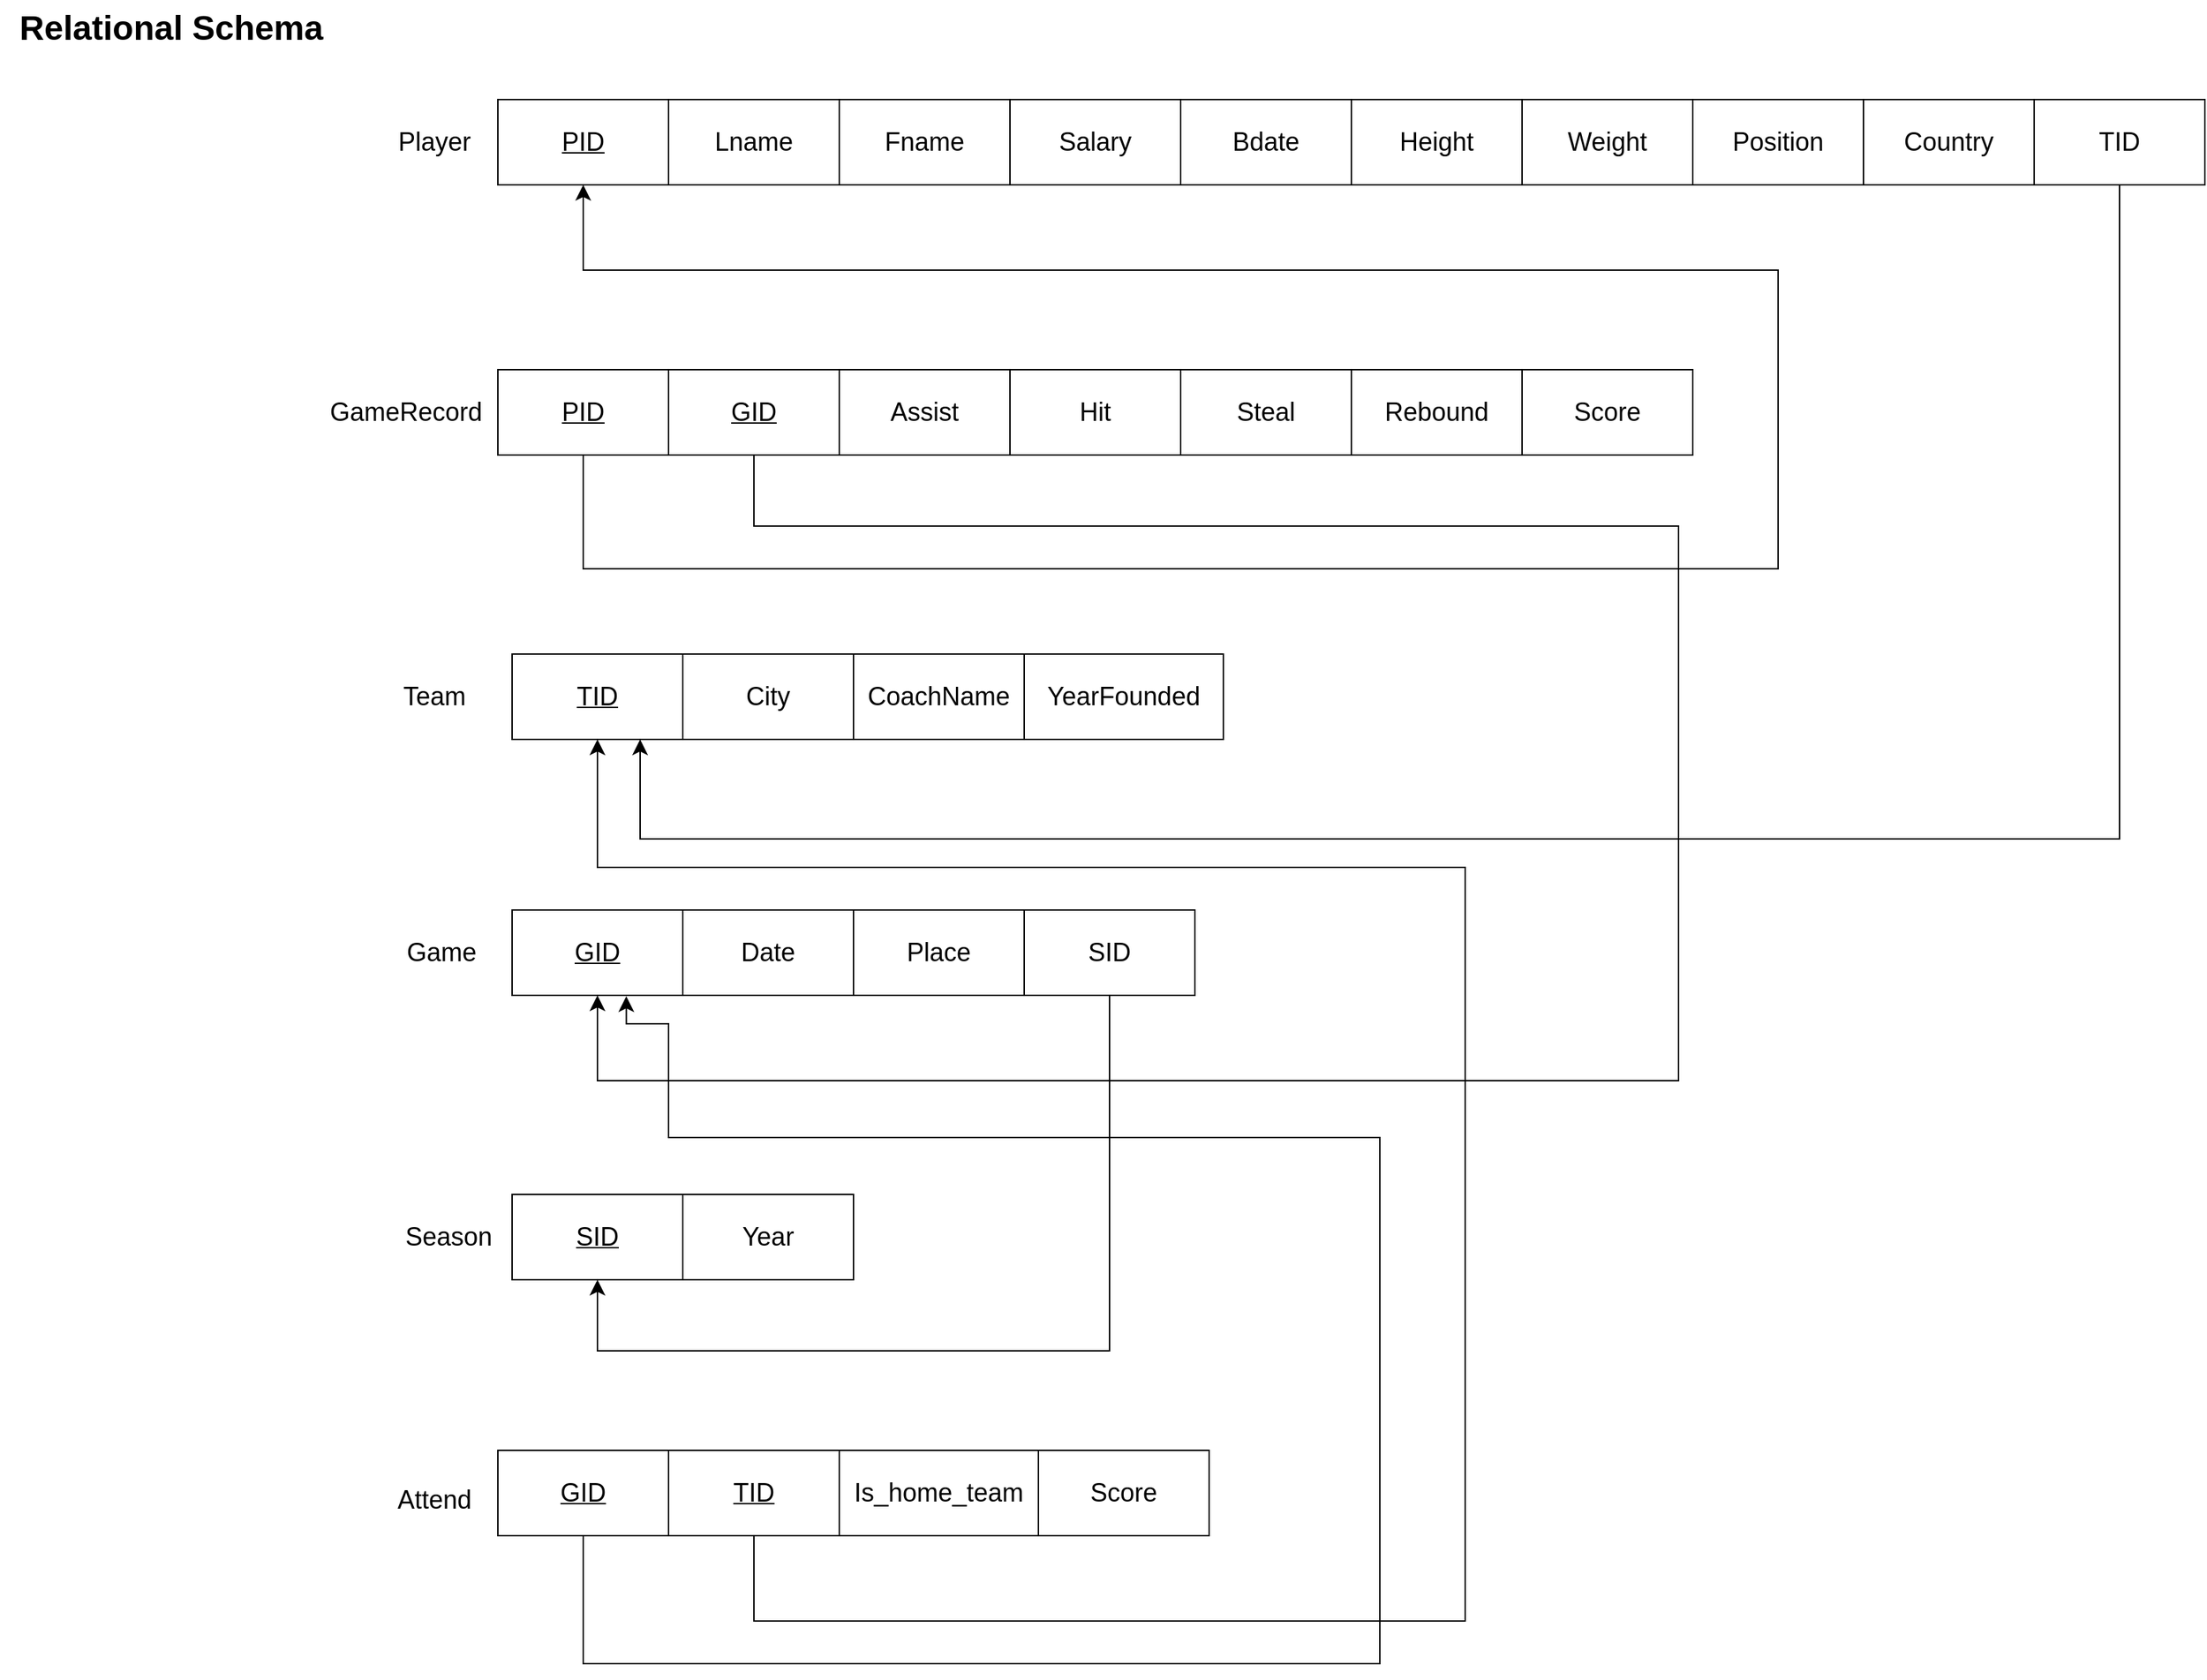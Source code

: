 <mxfile version="24.4.0" type="google">
  <diagram id="R2lEEEUBdFMjLlhIrx00" name="Page-1">
    <mxGraphModel grid="1" page="1" gridSize="10" guides="1" tooltips="1" connect="1" arrows="1" fold="1" pageScale="1" pageWidth="850" pageHeight="1100" math="0" shadow="0" extFonts="Permanent Marker^https://fonts.googleapis.com/css?family=Permanent+Marker">
      <root>
        <mxCell id="0" />
        <mxCell id="1" parent="0" />
        <mxCell id="uIxwfPzpiajrzy3kSGXg-2" value="&lt;u style=&quot;font-size: 18px;&quot;&gt;&lt;font style=&quot;font-size: 18px;&quot;&gt;PID&lt;/font&gt;&lt;/u&gt;" style="rounded=0;whiteSpace=wrap;html=1;fontSize=18;" vertex="1" parent="1">
          <mxGeometry x="-40" y="110" width="120" height="60" as="geometry" />
        </mxCell>
        <mxCell id="uIxwfPzpiajrzy3kSGXg-3" value="&lt;font style=&quot;font-size: 18px;&quot;&gt;Lname&lt;/font&gt;" style="rounded=0;whiteSpace=wrap;html=1;fontSize=18;" vertex="1" parent="1">
          <mxGeometry x="80" y="110" width="120" height="60" as="geometry" />
        </mxCell>
        <mxCell id="uIxwfPzpiajrzy3kSGXg-4" value="Fname" style="rounded=0;whiteSpace=wrap;html=1;fontSize=18;" vertex="1" parent="1">
          <mxGeometry x="200" y="110" width="120" height="60" as="geometry" />
        </mxCell>
        <mxCell id="uIxwfPzpiajrzy3kSGXg-5" value="Salary" style="rounded=0;whiteSpace=wrap;html=1;fontSize=18;" vertex="1" parent="1">
          <mxGeometry x="320" y="110" width="120" height="60" as="geometry" />
        </mxCell>
        <mxCell id="uIxwfPzpiajrzy3kSGXg-6" value="&lt;font style=&quot;font-size: 18px;&quot;&gt;Player&lt;/font&gt;" style="text;html=1;align=center;verticalAlign=middle;resizable=0;points=[];autosize=1;strokeColor=none;fillColor=none;fontSize=18;" vertex="1" parent="1">
          <mxGeometry x="-120" y="120" width="70" height="40" as="geometry" />
        </mxCell>
        <mxCell id="uIxwfPzpiajrzy3kSGXg-7" value="Bdate" style="rounded=0;whiteSpace=wrap;html=1;fontSize=18;" vertex="1" parent="1">
          <mxGeometry x="440" y="110" width="120" height="60" as="geometry" />
        </mxCell>
        <mxCell id="uIxwfPzpiajrzy3kSGXg-11" value="Height" style="rounded=0;whiteSpace=wrap;html=1;fontSize=18;" vertex="1" parent="1">
          <mxGeometry x="560" y="110" width="120" height="60" as="geometry" />
        </mxCell>
        <mxCell id="uIxwfPzpiajrzy3kSGXg-12" value="Weight" style="rounded=0;whiteSpace=wrap;html=1;fontSize=18;" vertex="1" parent="1">
          <mxGeometry x="680" y="110" width="120" height="60" as="geometry" />
        </mxCell>
        <mxCell id="uIxwfPzpiajrzy3kSGXg-13" value="Position" style="rounded=0;whiteSpace=wrap;html=1;fontSize=18;" vertex="1" parent="1">
          <mxGeometry x="800" y="110" width="120" height="60" as="geometry" />
        </mxCell>
        <mxCell id="uIxwfPzpiajrzy3kSGXg-14" value="Country" style="rounded=0;whiteSpace=wrap;html=1;fontSize=18;" vertex="1" parent="1">
          <mxGeometry x="920" y="110" width="120" height="60" as="geometry" />
        </mxCell>
        <mxCell id="uIxwfPzpiajrzy3kSGXg-15" value="&lt;u style=&quot;font-size: 18px;&quot;&gt;PID&lt;/u&gt;" style="rounded=0;whiteSpace=wrap;html=1;fontSize=18;" vertex="1" parent="1">
          <mxGeometry x="-40" y="300" width="120" height="60" as="geometry" />
        </mxCell>
        <mxCell id="uIxwfPzpiajrzy3kSGXg-16" value="&lt;u style=&quot;font-size: 18px;&quot;&gt;GID&lt;/u&gt;" style="rounded=0;whiteSpace=wrap;html=1;fontSize=18;" vertex="1" parent="1">
          <mxGeometry x="80" y="300" width="120" height="60" as="geometry" />
        </mxCell>
        <mxCell id="uIxwfPzpiajrzy3kSGXg-17" value="Assist" style="rounded=0;whiteSpace=wrap;html=1;fontSize=18;" vertex="1" parent="1">
          <mxGeometry x="200" y="300" width="120" height="60" as="geometry" />
        </mxCell>
        <mxCell id="uIxwfPzpiajrzy3kSGXg-18" value="Hit" style="rounded=0;whiteSpace=wrap;html=1;fontSize=18;" vertex="1" parent="1">
          <mxGeometry x="320" y="300" width="120" height="60" as="geometry" />
        </mxCell>
        <mxCell id="uIxwfPzpiajrzy3kSGXg-19" value="&lt;font style=&quot;font-size: 18px;&quot;&gt;GameRecord&lt;/font&gt;" style="text;html=1;align=center;verticalAlign=middle;resizable=0;points=[];autosize=1;strokeColor=none;fillColor=none;" vertex="1" parent="1">
          <mxGeometry x="-170" y="310" width="130" height="40" as="geometry" />
        </mxCell>
        <mxCell id="uIxwfPzpiajrzy3kSGXg-20" value="Steal" style="rounded=0;whiteSpace=wrap;html=1;fontSize=18;" vertex="1" parent="1">
          <mxGeometry x="440" y="300" width="120" height="60" as="geometry" />
        </mxCell>
        <mxCell id="uIxwfPzpiajrzy3kSGXg-21" value="Rebound" style="rounded=0;whiteSpace=wrap;html=1;fontSize=18;" vertex="1" parent="1">
          <mxGeometry x="560" y="300" width="120" height="60" as="geometry" />
        </mxCell>
        <mxCell id="uIxwfPzpiajrzy3kSGXg-22" value="Score" style="rounded=0;whiteSpace=wrap;html=1;fontSize=18;" vertex="1" parent="1">
          <mxGeometry x="680" y="300" width="120" height="60" as="geometry" />
        </mxCell>
        <mxCell id="uIxwfPzpiajrzy3kSGXg-35" value="&lt;u style=&quot;font-size: 18px;&quot;&gt;TID&lt;/u&gt;" style="rounded=0;whiteSpace=wrap;html=1;fontSize=18;" vertex="1" parent="1">
          <mxGeometry x="-30" y="500" width="120" height="60" as="geometry" />
        </mxCell>
        <mxCell id="uIxwfPzpiajrzy3kSGXg-36" value="City" style="rounded=0;whiteSpace=wrap;html=1;fontSize=18;" vertex="1" parent="1">
          <mxGeometry x="90" y="500" width="120" height="60" as="geometry" />
        </mxCell>
        <mxCell id="uIxwfPzpiajrzy3kSGXg-37" value="CoachName" style="rounded=0;whiteSpace=wrap;html=1;fontSize=18;" vertex="1" parent="1">
          <mxGeometry x="210" y="500" width="120" height="60" as="geometry" />
        </mxCell>
        <mxCell id="uIxwfPzpiajrzy3kSGXg-38" value="YearFounded" style="rounded=0;whiteSpace=wrap;html=1;fontSize=18;" vertex="1" parent="1">
          <mxGeometry x="330" y="500" width="140" height="60" as="geometry" />
        </mxCell>
        <mxCell id="uIxwfPzpiajrzy3kSGXg-39" value="&lt;font style=&quot;font-size: 18px;&quot;&gt;Team&lt;/font&gt;" style="text;html=1;align=center;verticalAlign=middle;resizable=0;points=[];autosize=1;strokeColor=none;fillColor=none;fontSize=18;" vertex="1" parent="1">
          <mxGeometry x="-120" y="510" width="70" height="40" as="geometry" />
        </mxCell>
        <mxCell id="uIxwfPzpiajrzy3kSGXg-45" value="&lt;u style=&quot;font-size: 18px;&quot;&gt;GID&lt;/u&gt;" style="rounded=0;whiteSpace=wrap;html=1;fontSize=18;" vertex="1" parent="1">
          <mxGeometry x="-30" y="680" width="120" height="60" as="geometry" />
        </mxCell>
        <mxCell id="uIxwfPzpiajrzy3kSGXg-46" value="Date" style="rounded=0;whiteSpace=wrap;html=1;fontSize=18;" vertex="1" parent="1">
          <mxGeometry x="90" y="680" width="120" height="60" as="geometry" />
        </mxCell>
        <mxCell id="uIxwfPzpiajrzy3kSGXg-47" value="Place" style="rounded=0;whiteSpace=wrap;html=1;fontSize=18;" vertex="1" parent="1">
          <mxGeometry x="210" y="680" width="120" height="60" as="geometry" />
        </mxCell>
        <mxCell id="uIxwfPzpiajrzy3kSGXg-48" value="SID" style="rounded=0;whiteSpace=wrap;html=1;fontSize=18;" vertex="1" parent="1">
          <mxGeometry x="330" y="680" width="120" height="60" as="geometry" />
        </mxCell>
        <mxCell id="uIxwfPzpiajrzy3kSGXg-49" value="&lt;font style=&quot;font-size: 18px;&quot;&gt;Game&lt;/font&gt;" style="text;html=1;align=center;verticalAlign=middle;resizable=0;points=[];autosize=1;strokeColor=none;fillColor=none;fontSize=18;" vertex="1" parent="1">
          <mxGeometry x="-115" y="690" width="70" height="40" as="geometry" />
        </mxCell>
        <mxCell id="uIxwfPzpiajrzy3kSGXg-55" value="&lt;u style=&quot;font-size: 18px;&quot;&gt;SID&lt;/u&gt;" style="rounded=0;whiteSpace=wrap;html=1;fontSize=18;" vertex="1" parent="1">
          <mxGeometry x="-30" y="880" width="120" height="60" as="geometry" />
        </mxCell>
        <mxCell id="uIxwfPzpiajrzy3kSGXg-56" value="Year" style="rounded=0;whiteSpace=wrap;html=1;fontSize=18;" vertex="1" parent="1">
          <mxGeometry x="90" y="880" width="120" height="60" as="geometry" />
        </mxCell>
        <mxCell id="uIxwfPzpiajrzy3kSGXg-59" value="&lt;font style=&quot;font-size: 18px;&quot;&gt;Season&lt;/font&gt;" style="text;html=1;align=center;verticalAlign=middle;resizable=0;points=[];autosize=1;strokeColor=none;fillColor=none;fontSize=18;" vertex="1" parent="1">
          <mxGeometry x="-115" y="890" width="80" height="40" as="geometry" />
        </mxCell>
        <mxCell id="uIxwfPzpiajrzy3kSGXg-65" value="&lt;u style=&quot;font-size: 18px;&quot;&gt;GID&lt;/u&gt;" style="rounded=0;whiteSpace=wrap;html=1;fontSize=18;" vertex="1" parent="1">
          <mxGeometry x="-40" y="1060" width="120" height="60" as="geometry" />
        </mxCell>
        <mxCell id="uIxwfPzpiajrzy3kSGXg-66" value="&lt;u style=&quot;font-size: 18px;&quot;&gt;TID&lt;/u&gt;" style="rounded=0;whiteSpace=wrap;html=1;fontSize=18;" vertex="1" parent="1">
          <mxGeometry x="80" y="1060" width="120" height="60" as="geometry" />
        </mxCell>
        <mxCell id="uIxwfPzpiajrzy3kSGXg-67" value="Is_home_team" style="rounded=0;whiteSpace=wrap;html=1;fontSize=18;" vertex="1" parent="1">
          <mxGeometry x="200" y="1060" width="140" height="60" as="geometry" />
        </mxCell>
        <mxCell id="uIxwfPzpiajrzy3kSGXg-68" value="Score" style="rounded=0;whiteSpace=wrap;html=1;fontSize=18;" vertex="1" parent="1">
          <mxGeometry x="340" y="1060" width="120" height="60" as="geometry" />
        </mxCell>
        <mxCell id="uIxwfPzpiajrzy3kSGXg-69" value="&lt;font style=&quot;font-size: 18px;&quot;&gt;Attend&lt;/font&gt;" style="text;html=1;align=center;verticalAlign=middle;resizable=0;points=[];autosize=1;strokeColor=none;fillColor=none;fontSize=18;" vertex="1" parent="1">
          <mxGeometry x="-125" y="1075" width="80" height="40" as="geometry" />
        </mxCell>
        <mxCell id="uIxwfPzpiajrzy3kSGXg-85" value="" style="edgeStyle=segmentEdgeStyle;endArrow=classic;html=1;curved=0;rounded=0;endSize=8;startSize=8;entryX=0.5;entryY=1;entryDx=0;entryDy=0;exitX=0.5;exitY=1;exitDx=0;exitDy=0;fontSize=18;" edge="1" parent="1" source="uIxwfPzpiajrzy3kSGXg-15" target="uIxwfPzpiajrzy3kSGXg-2">
          <mxGeometry width="50" height="50" relative="1" as="geometry">
            <mxPoint x="240" y="310" as="sourcePoint" />
            <mxPoint x="290" y="260" as="targetPoint" />
            <Array as="points">
              <mxPoint x="20" y="440" />
              <mxPoint x="860" y="440" />
              <mxPoint x="860" y="230" />
              <mxPoint x="20" y="230" />
            </Array>
          </mxGeometry>
        </mxCell>
        <mxCell id="uIxwfPzpiajrzy3kSGXg-86" value="" style="edgeStyle=segmentEdgeStyle;endArrow=classic;html=1;curved=0;rounded=0;endSize=8;startSize=8;entryX=0.5;entryY=1;entryDx=0;entryDy=0;exitX=0.5;exitY=1;exitDx=0;exitDy=0;fontSize=18;" edge="1" parent="1" source="uIxwfPzpiajrzy3kSGXg-66" target="uIxwfPzpiajrzy3kSGXg-35">
          <mxGeometry width="50" height="50" relative="1" as="geometry">
            <mxPoint x="540" y="1150" as="sourcePoint" />
            <mxPoint x="110" y="660" as="targetPoint" />
            <Array as="points">
              <mxPoint x="140" y="1180" />
              <mxPoint x="640" y="1180" />
              <mxPoint x="640" y="650" />
              <mxPoint x="30" y="650" />
            </Array>
          </mxGeometry>
        </mxCell>
        <mxCell id="uIxwfPzpiajrzy3kSGXg-87" value="" style="edgeStyle=segmentEdgeStyle;endArrow=classic;html=1;curved=0;rounded=0;endSize=8;startSize=8;entryX=0.5;entryY=1;entryDx=0;entryDy=0;exitX=0.5;exitY=1;exitDx=0;exitDy=0;fontSize=18;" edge="1" parent="1" source="uIxwfPzpiajrzy3kSGXg-16" target="uIxwfPzpiajrzy3kSGXg-45">
          <mxGeometry width="50" height="50" relative="1" as="geometry">
            <mxPoint x="30" y="370" as="sourcePoint" />
            <mxPoint x="30" y="180" as="targetPoint" />
            <Array as="points">
              <mxPoint x="140" y="410" />
              <mxPoint x="790" y="410" />
              <mxPoint x="790" y="800" />
              <mxPoint x="30" y="800" />
            </Array>
          </mxGeometry>
        </mxCell>
        <mxCell id="uIxwfPzpiajrzy3kSGXg-88" value="" style="edgeStyle=segmentEdgeStyle;endArrow=classic;html=1;curved=0;rounded=0;endSize=8;startSize=8;entryX=0.5;entryY=1;entryDx=0;entryDy=0;exitX=0.5;exitY=1;exitDx=0;exitDy=0;fontSize=18;" edge="1" parent="1" source="uIxwfPzpiajrzy3kSGXg-48" target="uIxwfPzpiajrzy3kSGXg-55">
          <mxGeometry width="50" height="50" relative="1" as="geometry">
            <mxPoint x="320" y="545" as="sourcePoint" />
            <mxPoint x="210" y="925" as="targetPoint" />
            <Array as="points">
              <mxPoint x="390" y="990" />
              <mxPoint x="30" y="990" />
            </Array>
          </mxGeometry>
        </mxCell>
        <mxCell id="uIxwfPzpiajrzy3kSGXg-90" value="" style="edgeStyle=segmentEdgeStyle;endArrow=classic;html=1;curved=0;rounded=0;endSize=8;startSize=8;entryX=0.669;entryY=1.011;entryDx=0;entryDy=0;exitX=0.5;exitY=1;exitDx=0;exitDy=0;entryPerimeter=0;fontSize=18;" edge="1" parent="1" source="uIxwfPzpiajrzy3kSGXg-65" target="uIxwfPzpiajrzy3kSGXg-45">
          <mxGeometry width="50" height="50" relative="1" as="geometry">
            <mxPoint x="30" y="1140" as="sourcePoint" />
            <mxPoint x="40" y="760" as="targetPoint" />
            <Array as="points">
              <mxPoint x="20" y="1210" />
              <mxPoint x="580" y="1210" />
              <mxPoint x="580" y="840" />
              <mxPoint x="80" y="840" />
              <mxPoint x="80" y="760" />
              <mxPoint x="50" y="760" />
            </Array>
          </mxGeometry>
        </mxCell>
        <mxCell id="uIxwfPzpiajrzy3kSGXg-91" value="TID" style="rounded=0;whiteSpace=wrap;html=1;fontSize=18;" vertex="1" parent="1">
          <mxGeometry x="1040" y="110" width="120" height="60" as="geometry" />
        </mxCell>
        <mxCell id="uIxwfPzpiajrzy3kSGXg-92" value="" style="edgeStyle=segmentEdgeStyle;endArrow=classic;html=1;curved=0;rounded=0;endSize=8;startSize=8;entryX=0.75;entryY=1;entryDx=0;entryDy=0;exitX=0.5;exitY=1;exitDx=0;exitDy=0;fontSize=18;" edge="1" parent="1" source="uIxwfPzpiajrzy3kSGXg-91" target="uIxwfPzpiajrzy3kSGXg-35">
          <mxGeometry width="50" height="50" relative="1" as="geometry">
            <mxPoint x="710" y="900" as="sourcePoint" />
            <mxPoint x="600" y="340" as="targetPoint" />
            <Array as="points">
              <mxPoint x="1100" y="630" />
              <mxPoint x="60" y="630" />
            </Array>
          </mxGeometry>
        </mxCell>
        <mxCell id="uIxwfPzpiajrzy3kSGXg-93" value="&lt;font style=&quot;font-size: 24px;&quot;&gt;&lt;b&gt;Relational Schema&lt;/b&gt;&lt;/font&gt;" style="text;html=1;align=center;verticalAlign=middle;resizable=0;points=[];autosize=1;strokeColor=none;fillColor=none;" vertex="1" parent="1">
          <mxGeometry x="-390" y="40" width="240" height="40" as="geometry" />
        </mxCell>
      </root>
    </mxGraphModel>
  </diagram>
</mxfile>
